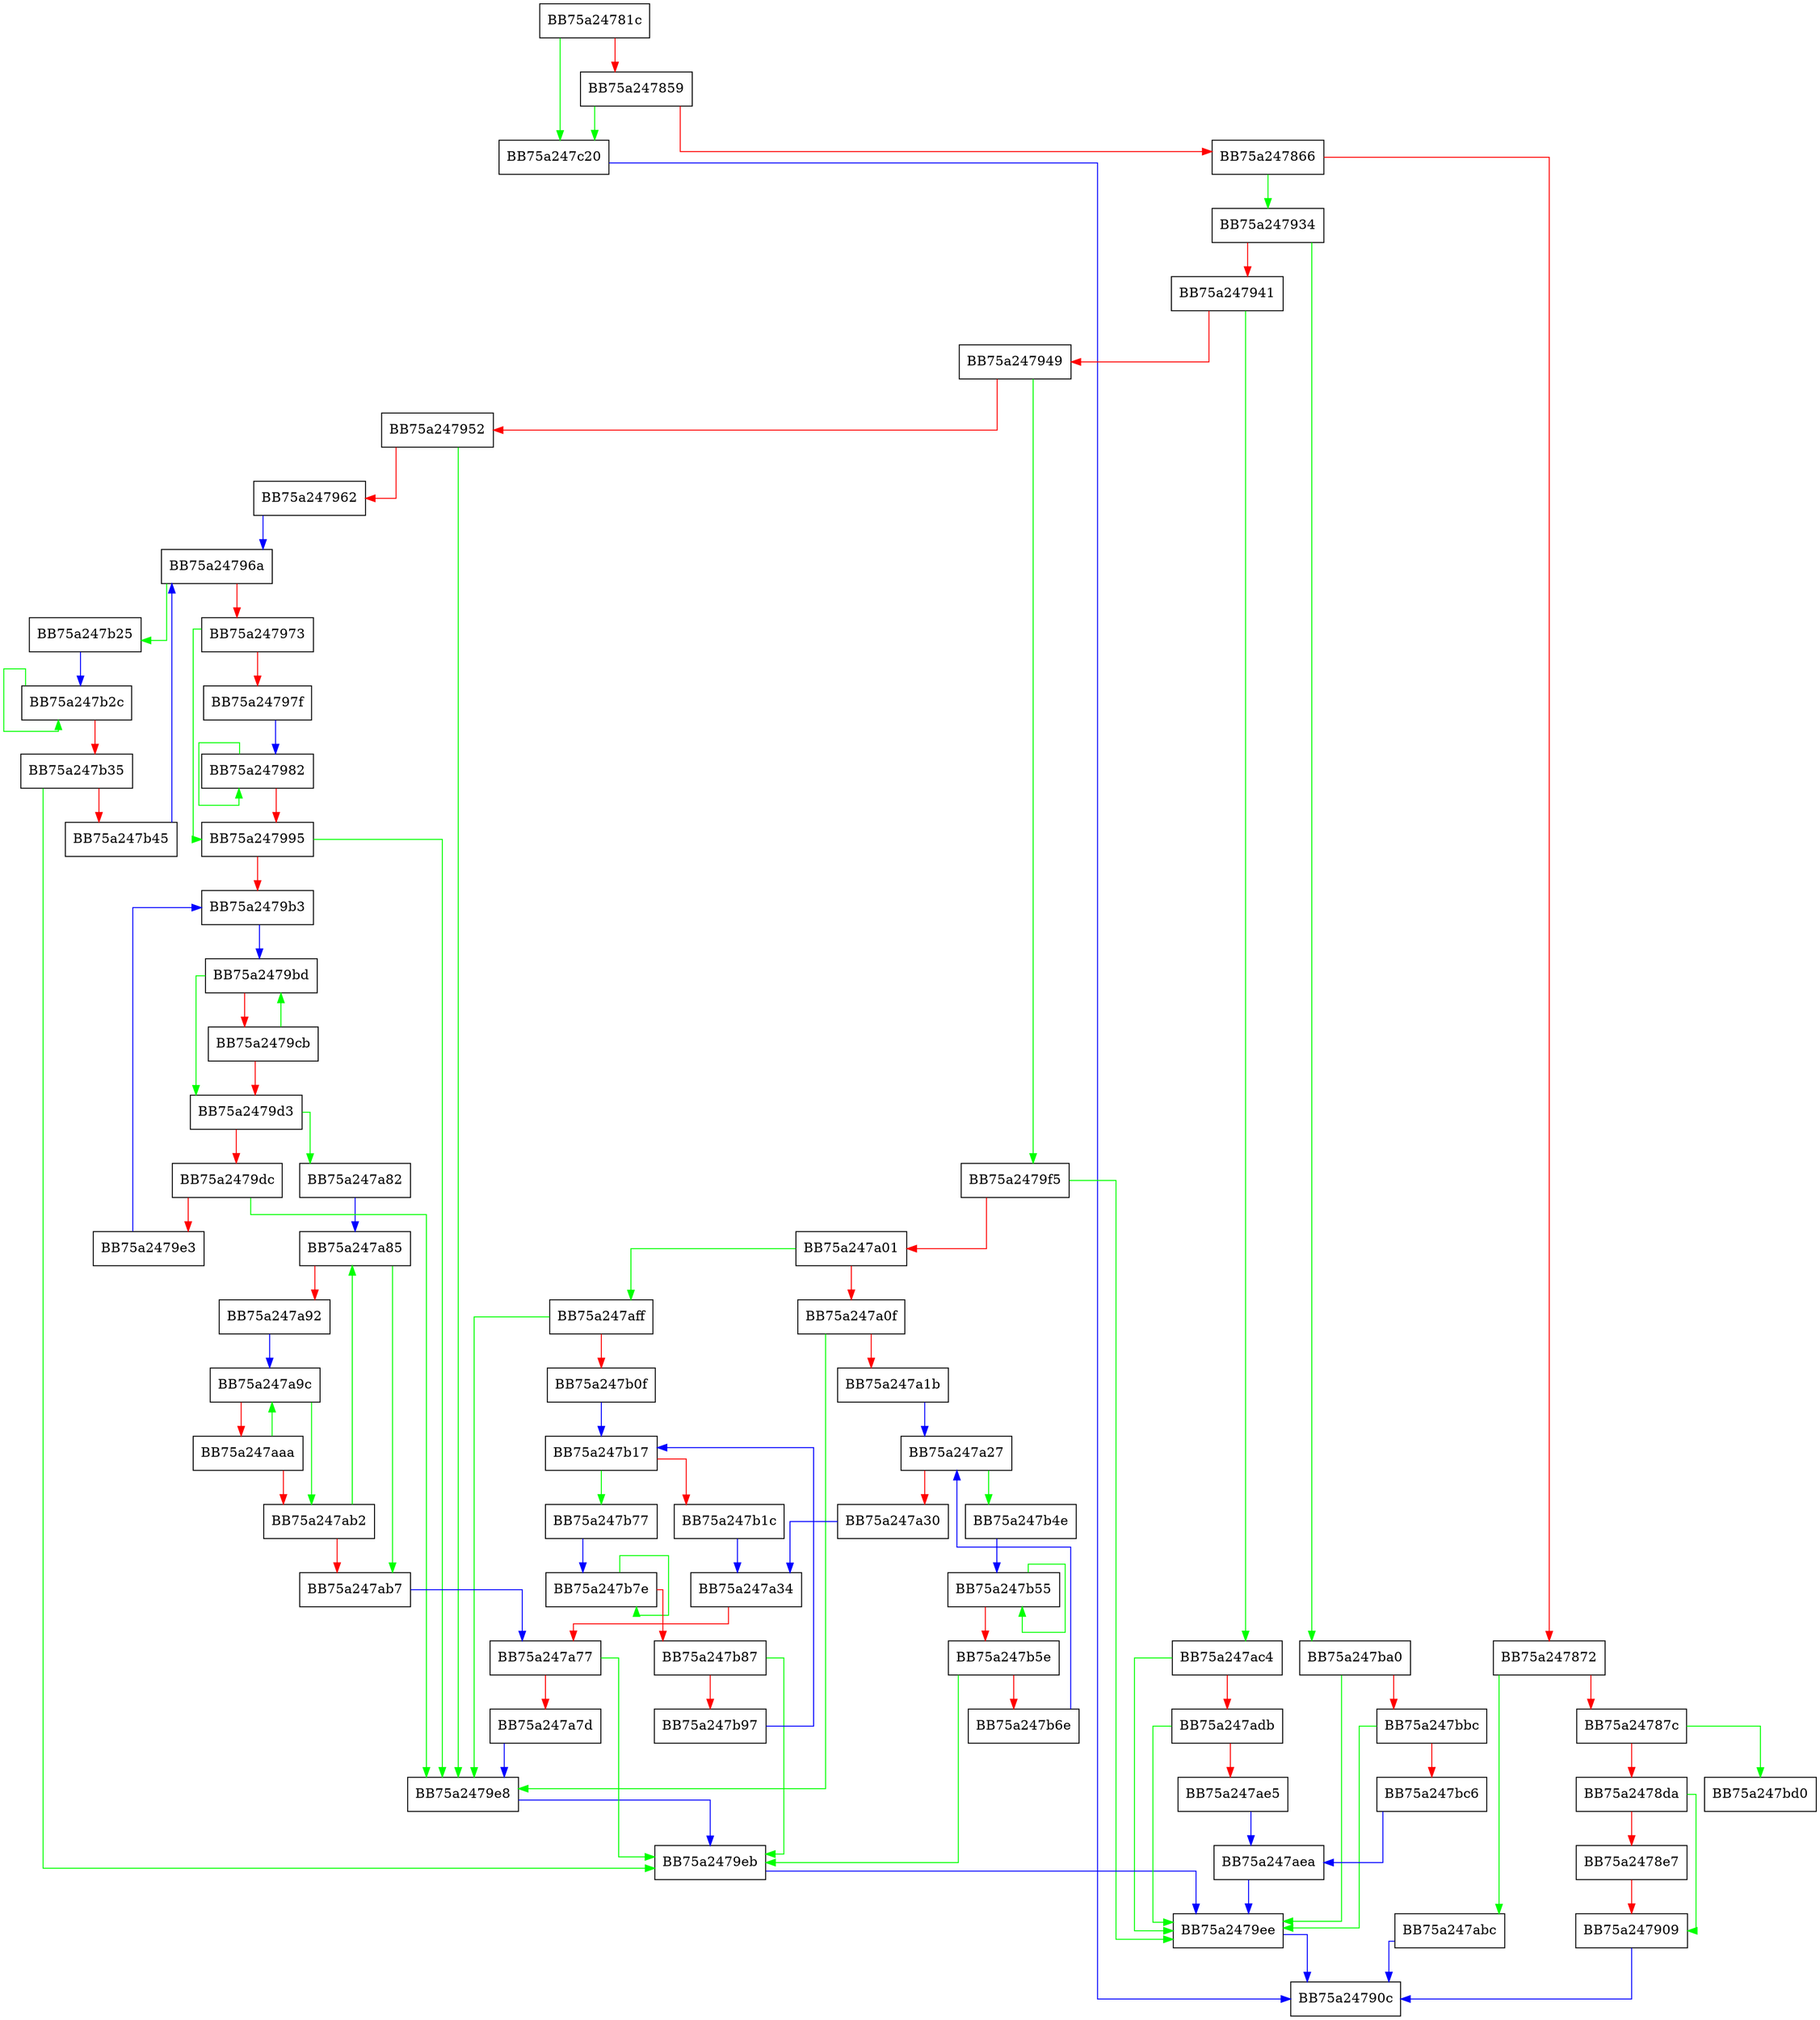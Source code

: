 digraph RoutineMpAttributePrefilterCheck {
  node [shape="box"];
  graph [splines=ortho];
  BB75a24781c -> BB75a247c20 [color="green"];
  BB75a24781c -> BB75a247859 [color="red"];
  BB75a247859 -> BB75a247c20 [color="green"];
  BB75a247859 -> BB75a247866 [color="red"];
  BB75a247866 -> BB75a247934 [color="green"];
  BB75a247866 -> BB75a247872 [color="red"];
  BB75a247872 -> BB75a247abc [color="green"];
  BB75a247872 -> BB75a24787c [color="red"];
  BB75a24787c -> BB75a247bd0 [color="green"];
  BB75a24787c -> BB75a2478da [color="red"];
  BB75a2478da -> BB75a247909 [color="green"];
  BB75a2478da -> BB75a2478e7 [color="red"];
  BB75a2478e7 -> BB75a247909 [color="red"];
  BB75a247909 -> BB75a24790c [color="blue"];
  BB75a247934 -> BB75a247ba0 [color="green"];
  BB75a247934 -> BB75a247941 [color="red"];
  BB75a247941 -> BB75a247ac4 [color="green"];
  BB75a247941 -> BB75a247949 [color="red"];
  BB75a247949 -> BB75a2479f5 [color="green"];
  BB75a247949 -> BB75a247952 [color="red"];
  BB75a247952 -> BB75a2479e8 [color="green"];
  BB75a247952 -> BB75a247962 [color="red"];
  BB75a247962 -> BB75a24796a [color="blue"];
  BB75a24796a -> BB75a247b25 [color="green"];
  BB75a24796a -> BB75a247973 [color="red"];
  BB75a247973 -> BB75a247995 [color="green"];
  BB75a247973 -> BB75a24797f [color="red"];
  BB75a24797f -> BB75a247982 [color="blue"];
  BB75a247982 -> BB75a247982 [color="green"];
  BB75a247982 -> BB75a247995 [color="red"];
  BB75a247995 -> BB75a2479e8 [color="green"];
  BB75a247995 -> BB75a2479b3 [color="red"];
  BB75a2479b3 -> BB75a2479bd [color="blue"];
  BB75a2479bd -> BB75a2479d3 [color="green"];
  BB75a2479bd -> BB75a2479cb [color="red"];
  BB75a2479cb -> BB75a2479bd [color="green"];
  BB75a2479cb -> BB75a2479d3 [color="red"];
  BB75a2479d3 -> BB75a247a82 [color="green"];
  BB75a2479d3 -> BB75a2479dc [color="red"];
  BB75a2479dc -> BB75a2479e8 [color="green"];
  BB75a2479dc -> BB75a2479e3 [color="red"];
  BB75a2479e3 -> BB75a2479b3 [color="blue"];
  BB75a2479e8 -> BB75a2479eb [color="blue"];
  BB75a2479eb -> BB75a2479ee [color="blue"];
  BB75a2479ee -> BB75a24790c [color="blue"];
  BB75a2479f5 -> BB75a2479ee [color="green"];
  BB75a2479f5 -> BB75a247a01 [color="red"];
  BB75a247a01 -> BB75a247aff [color="green"];
  BB75a247a01 -> BB75a247a0f [color="red"];
  BB75a247a0f -> BB75a2479e8 [color="green"];
  BB75a247a0f -> BB75a247a1b [color="red"];
  BB75a247a1b -> BB75a247a27 [color="blue"];
  BB75a247a27 -> BB75a247b4e [color="green"];
  BB75a247a27 -> BB75a247a30 [color="red"];
  BB75a247a30 -> BB75a247a34 [color="blue"];
  BB75a247a34 -> BB75a247a77 [color="red"];
  BB75a247a77 -> BB75a2479eb [color="green"];
  BB75a247a77 -> BB75a247a7d [color="red"];
  BB75a247a7d -> BB75a2479e8 [color="blue"];
  BB75a247a82 -> BB75a247a85 [color="blue"];
  BB75a247a85 -> BB75a247ab7 [color="green"];
  BB75a247a85 -> BB75a247a92 [color="red"];
  BB75a247a92 -> BB75a247a9c [color="blue"];
  BB75a247a9c -> BB75a247ab2 [color="green"];
  BB75a247a9c -> BB75a247aaa [color="red"];
  BB75a247aaa -> BB75a247a9c [color="green"];
  BB75a247aaa -> BB75a247ab2 [color="red"];
  BB75a247ab2 -> BB75a247a85 [color="green"];
  BB75a247ab2 -> BB75a247ab7 [color="red"];
  BB75a247ab7 -> BB75a247a77 [color="blue"];
  BB75a247abc -> BB75a24790c [color="blue"];
  BB75a247ac4 -> BB75a2479ee [color="green"];
  BB75a247ac4 -> BB75a247adb [color="red"];
  BB75a247adb -> BB75a2479ee [color="green"];
  BB75a247adb -> BB75a247ae5 [color="red"];
  BB75a247ae5 -> BB75a247aea [color="blue"];
  BB75a247aea -> BB75a2479ee [color="blue"];
  BB75a247aff -> BB75a2479e8 [color="green"];
  BB75a247aff -> BB75a247b0f [color="red"];
  BB75a247b0f -> BB75a247b17 [color="blue"];
  BB75a247b17 -> BB75a247b77 [color="green"];
  BB75a247b17 -> BB75a247b1c [color="red"];
  BB75a247b1c -> BB75a247a34 [color="blue"];
  BB75a247b25 -> BB75a247b2c [color="blue"];
  BB75a247b2c -> BB75a247b2c [color="green"];
  BB75a247b2c -> BB75a247b35 [color="red"];
  BB75a247b35 -> BB75a2479eb [color="green"];
  BB75a247b35 -> BB75a247b45 [color="red"];
  BB75a247b45 -> BB75a24796a [color="blue"];
  BB75a247b4e -> BB75a247b55 [color="blue"];
  BB75a247b55 -> BB75a247b55 [color="green"];
  BB75a247b55 -> BB75a247b5e [color="red"];
  BB75a247b5e -> BB75a2479eb [color="green"];
  BB75a247b5e -> BB75a247b6e [color="red"];
  BB75a247b6e -> BB75a247a27 [color="blue"];
  BB75a247b77 -> BB75a247b7e [color="blue"];
  BB75a247b7e -> BB75a247b7e [color="green"];
  BB75a247b7e -> BB75a247b87 [color="red"];
  BB75a247b87 -> BB75a2479eb [color="green"];
  BB75a247b87 -> BB75a247b97 [color="red"];
  BB75a247b97 -> BB75a247b17 [color="blue"];
  BB75a247ba0 -> BB75a2479ee [color="green"];
  BB75a247ba0 -> BB75a247bbc [color="red"];
  BB75a247bbc -> BB75a2479ee [color="green"];
  BB75a247bbc -> BB75a247bc6 [color="red"];
  BB75a247bc6 -> BB75a247aea [color="blue"];
  BB75a247c20 -> BB75a24790c [color="blue"];
}